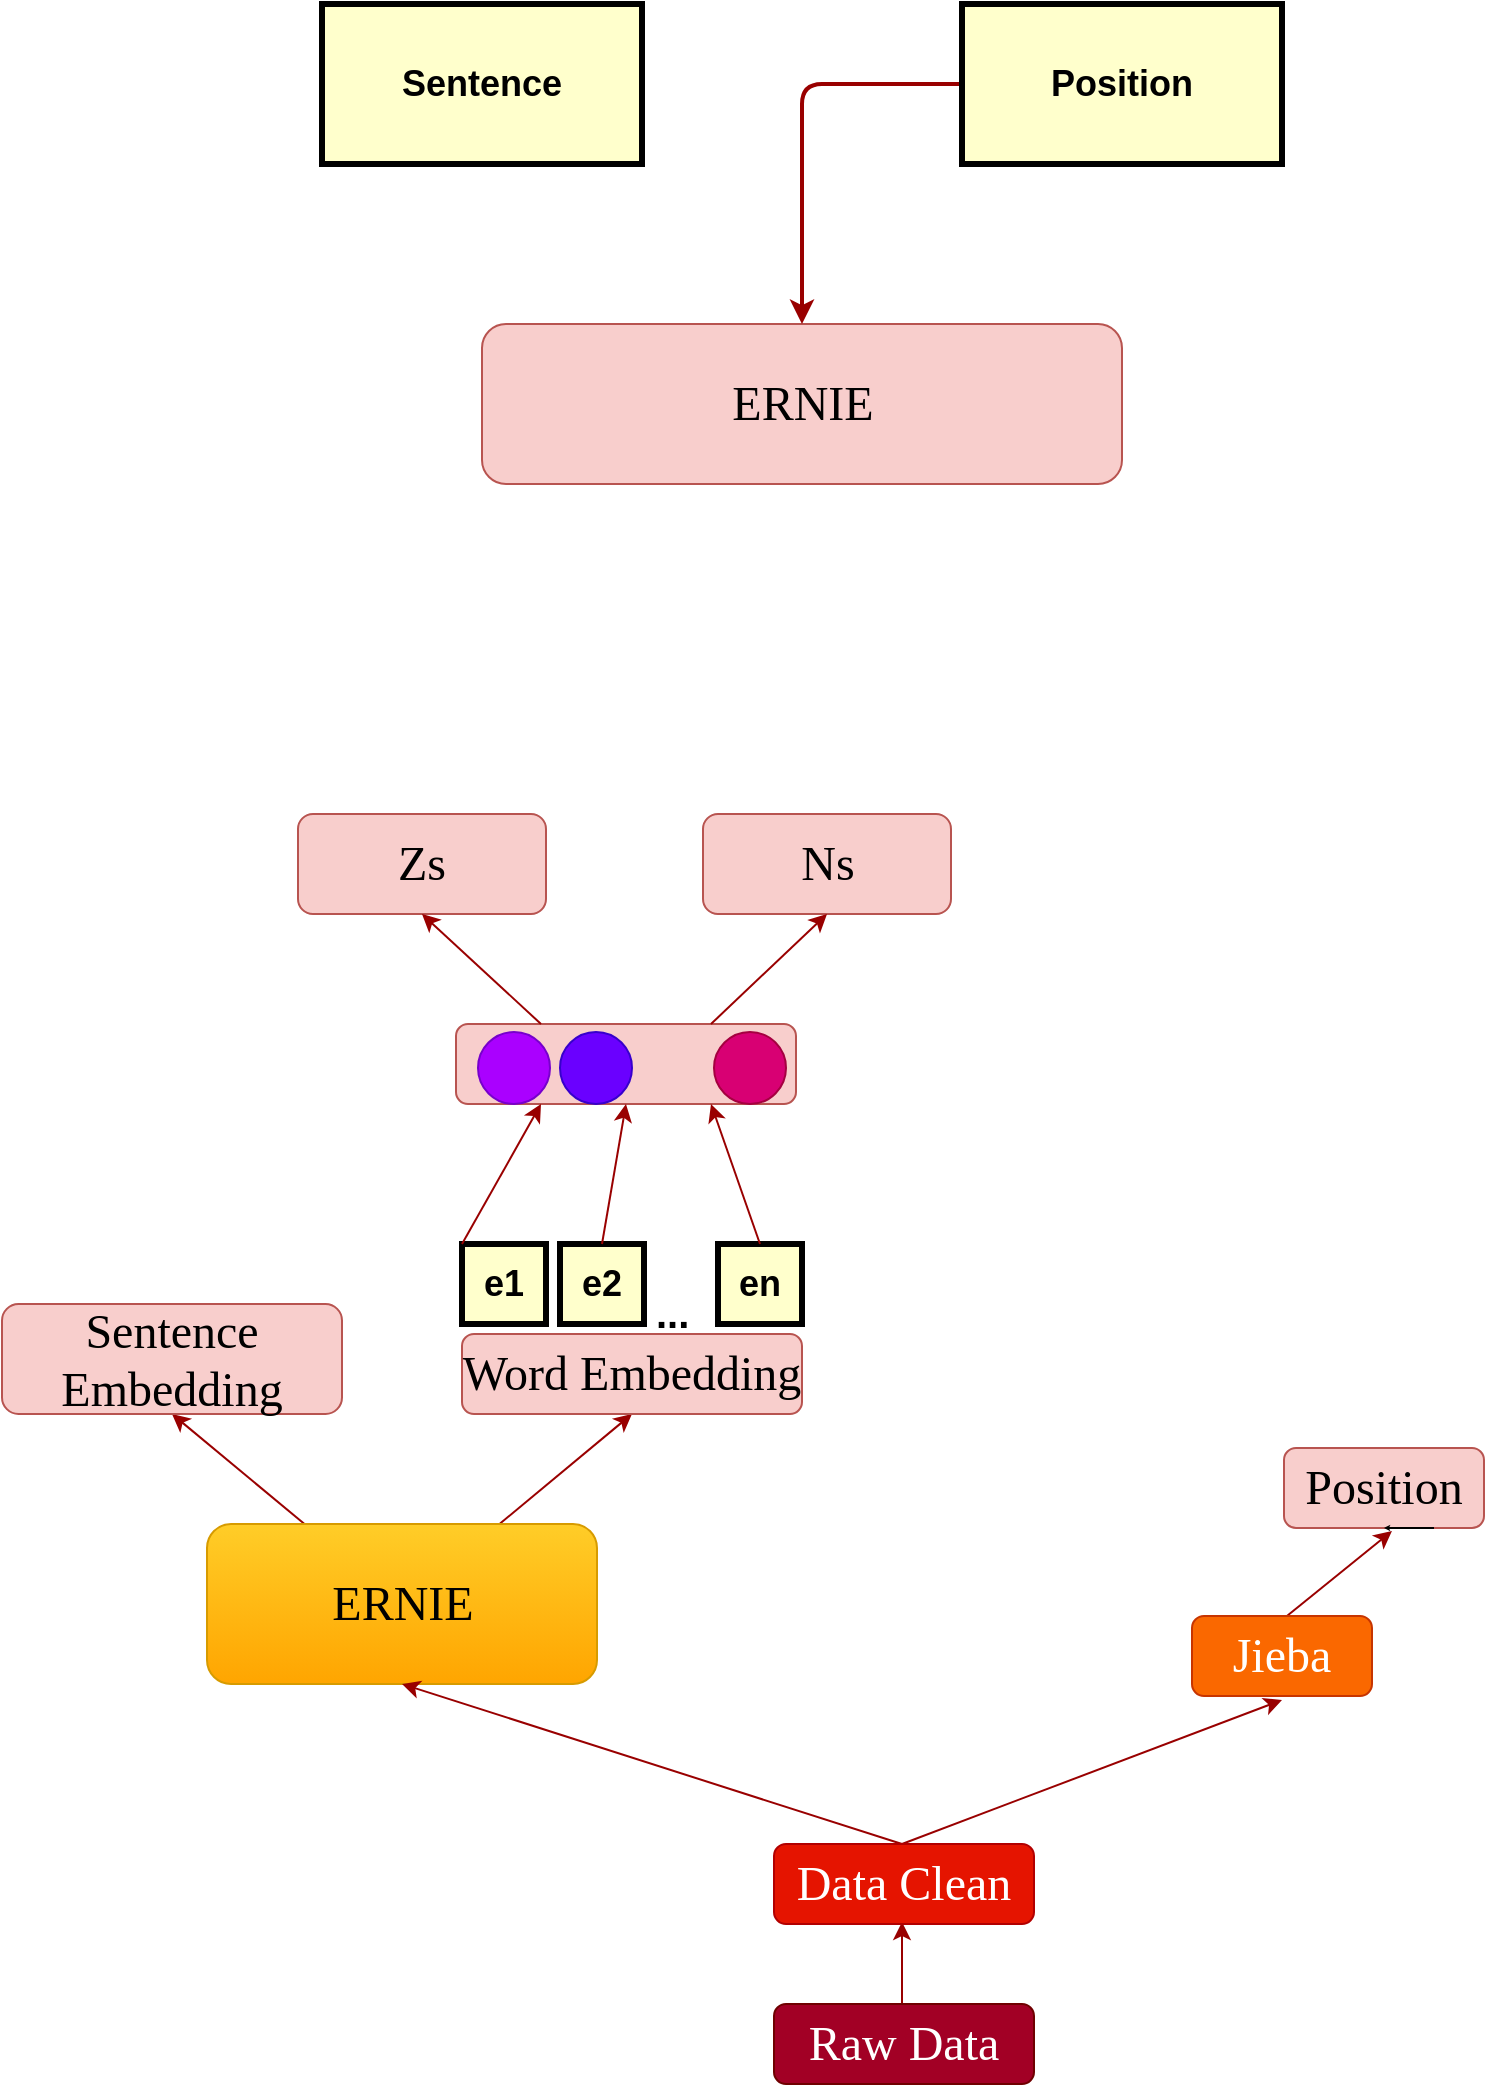 <mxfile version="10.6.7" type="github"><diagram id="mKelaQZ_f1xDO3WNCPtT" name="Page-1"><mxGraphModel dx="986" dy="533" grid="1" gridSize="10" guides="1" tooltips="1" connect="1" arrows="1" fold="1" page="1" pageScale="1" pageWidth="827" pageHeight="1169" math="0" shadow="0"><root><mxCell id="0"/><mxCell id="1" parent="0"/><mxCell id="8qy9TSsMCQEezi4fj3W2-4" value="" style="group;fillColor=#ffffff;" parent="1" vertex="1" connectable="0"><mxGeometry x="240" y="240" width="320" height="80" as="geometry"/></mxCell><mxCell id="8qy9TSsMCQEezi4fj3W2-8" value="" style="group" parent="8qy9TSsMCQEezi4fj3W2-4" vertex="1" connectable="0"><mxGeometry width="320" height="80" as="geometry"/></mxCell><mxCell id="8qy9TSsMCQEezi4fj3W2-9" value="" style="group" parent="8qy9TSsMCQEezi4fj3W2-8" vertex="1" connectable="0"><mxGeometry width="320" height="80" as="geometry"/></mxCell><mxCell id="8qy9TSsMCQEezi4fj3W2-3" value="" style="rounded=1;whiteSpace=wrap;html=1;fontSize=24;fillColor=#f8cecc;strokeColor=#b85450;" parent="8qy9TSsMCQEezi4fj3W2-9" vertex="1"><mxGeometry width="320" height="80" as="geometry"/></mxCell><mxCell id="8qy9TSsMCQEezi4fj3W2-2" value="ERNIE" style="text;html=1;strokeColor=none;fillColor=none;align=center;verticalAlign=middle;whiteSpace=wrap;rounded=0;fontSize=24;fontFamily=Times New Roman;" parent="8qy9TSsMCQEezi4fj3W2-9" vertex="1"><mxGeometry x="141.714" y="30" width="36.571" height="20" as="geometry"/></mxCell><mxCell id="8qy9TSsMCQEezi4fj3W2-11" value="Sentence" style="whiteSpace=wrap;align=center;verticalAlign=middle;fontStyle=1;strokeWidth=3;fillColor=#FFFFCC;fontSize=18;" parent="1" vertex="1"><mxGeometry x="160" y="80" width="160" height="80" as="geometry"/></mxCell><mxCell id="8qy9TSsMCQEezi4fj3W2-12" value="" style="edgeStyle=elbowEdgeStyle;elbow=horizontal;strokeColor=#990000;strokeWidth=2;entryX=0.5;entryY=0;entryDx=0;entryDy=0;" parent="1" target="8qy9TSsMCQEezi4fj3W2-3" edge="1"><mxGeometry width="100" height="100" relative="1" as="geometry"><mxPoint x="480" y="120" as="sourcePoint"/><mxPoint x="560" y="305" as="targetPoint"/><Array as="points"><mxPoint x="400" y="170"/><mxPoint x="440" y="170"/><mxPoint x="460" y="210"/><mxPoint x="490" y="210"/></Array></mxGeometry></mxCell><mxCell id="8qy9TSsMCQEezi4fj3W2-17" value="Position" style="whiteSpace=wrap;align=center;verticalAlign=middle;fontStyle=1;strokeWidth=3;fillColor=#FFFFCC;fontSize=18;" parent="1" vertex="1"><mxGeometry x="480" y="80" width="160" height="80" as="geometry"/></mxCell><mxCell id="8niB97wiTus6pLoR2Rd6-17" style="edgeStyle=orthogonalEdgeStyle;rounded=0;orthogonalLoop=1;jettySize=auto;html=1;entryX=0.5;entryY=1;entryDx=0;entryDy=0;strokeColor=#990000;" parent="1" edge="1"><mxGeometry relative="1" as="geometry"><mxPoint x="450" y="1080" as="sourcePoint"/><mxPoint x="450" y="1039" as="targetPoint"/><Array as="points"><mxPoint x="450" y="1060"/><mxPoint x="450" y="1060"/></Array></mxGeometry></mxCell><mxCell id="8niB97wiTus6pLoR2Rd6-36" value="" style="endArrow=classic;html=1;entryX=0.5;entryY=1;entryDx=0;entryDy=0;strokeColor=#990000;" parent="1" edge="1"><mxGeometry width="50" height="50" relative="1" as="geometry"><mxPoint x="640" y="888" as="sourcePoint"/><mxPoint x="695" y="843.5" as="targetPoint"/></mxGeometry></mxCell><mxCell id="8niB97wiTus6pLoR2Rd6-56" value="" style="endArrow=classic;html=1;strokeColor=#990000;exitX=0.75;exitY=0;exitDx=0;exitDy=0;entryX=0.5;entryY=1;entryDx=0;entryDy=0;" parent="1" edge="1" target="8niB97wiTus6pLoR2Rd6-61" source="do2khKF9bL_NQbl5IWjM-4"><mxGeometry width="50" height="50" relative="1" as="geometry"><mxPoint x="270" y="838" as="sourcePoint"/><mxPoint x="320" y="788" as="targetPoint"/></mxGeometry></mxCell><mxCell id="8niB97wiTus6pLoR2Rd6-57" value="" style="endArrow=classic;html=1;strokeColor=#990000;exitX=0.25;exitY=0;exitDx=0;exitDy=0;entryX=0.5;entryY=1;entryDx=0;entryDy=0;" parent="1" edge="1" target="8niB97wiTus6pLoR2Rd6-62" source="do2khKF9bL_NQbl5IWjM-4"><mxGeometry width="50" height="50" relative="1" as="geometry"><mxPoint x="130" y="838" as="sourcePoint"/><mxPoint x="90" y="788" as="targetPoint"/></mxGeometry></mxCell><mxCell id="8niB97wiTus6pLoR2Rd6-61" value="&lt;font face=&quot;Times New Roman&quot;&gt;Word&amp;nbsp;Embedding&lt;/font&gt;" style="rounded=1;whiteSpace=wrap;html=1;fontSize=24;fillColor=#f8cecc;strokeColor=#b85450;" parent="1" vertex="1"><mxGeometry x="230" y="745" width="170" height="40" as="geometry"/></mxCell><mxCell id="8niB97wiTus6pLoR2Rd6-62" value="&lt;font face=&quot;Times New Roman&quot;&gt;Sentence Embedding&lt;/font&gt;" style="rounded=1;whiteSpace=wrap;html=1;fontSize=24;fillColor=#f8cecc;strokeColor=#b85450;" parent="1" vertex="1"><mxGeometry y="730" width="170" height="55" as="geometry"/></mxCell><mxCell id="do2khKF9bL_NQbl5IWjM-3" value="e1" style="whiteSpace=wrap;align=center;verticalAlign=middle;fontStyle=1;strokeWidth=3;fillColor=#FFFFCC;fontSize=18;" vertex="1" parent="1"><mxGeometry x="230" y="700" width="42" height="40" as="geometry"/></mxCell><mxCell id="do2khKF9bL_NQbl5IWjM-4" value="&lt;font face=&quot;Times New Roman&quot;&gt;ERNIE&lt;/font&gt;" style="rounded=1;whiteSpace=wrap;html=1;fontSize=24;fillColor=#ffcd28;strokeColor=#d79b00;gradientColor=#ffa500;" vertex="1" parent="1"><mxGeometry x="102.5" y="840" width="195" height="80" as="geometry"/></mxCell><mxCell id="do2khKF9bL_NQbl5IWjM-5" value="&lt;font face=&quot;Times New Roman&quot;&gt;Position&lt;/font&gt;" style="rounded=1;whiteSpace=wrap;html=1;fontSize=24;fillColor=#f8cecc;strokeColor=#b85450;" vertex="1" parent="1"><mxGeometry x="641" y="802" width="100" height="40" as="geometry"/></mxCell><mxCell id="do2khKF9bL_NQbl5IWjM-7" style="edgeStyle=orthogonalEdgeStyle;rounded=0;orthogonalLoop=1;jettySize=auto;html=1;exitX=0.75;exitY=1;exitDx=0;exitDy=0;entryX=0.5;entryY=1;entryDx=0;entryDy=0;startSize=0;endSize=0;" edge="1" parent="1" source="do2khKF9bL_NQbl5IWjM-5" target="do2khKF9bL_NQbl5IWjM-5"><mxGeometry relative="1" as="geometry"/></mxCell><mxCell id="do2khKF9bL_NQbl5IWjM-8" value="" style="endArrow=classic;html=1;strokeColor=#990000;entryX=0.5;entryY=1;entryDx=0;entryDy=0;" edge="1" parent="1"><mxGeometry width="50" height="50" relative="1" as="geometry"><mxPoint x="450" y="1000" as="sourcePoint"/><mxPoint x="640" y="928" as="targetPoint"/></mxGeometry></mxCell><mxCell id="do2khKF9bL_NQbl5IWjM-9" value="" style="endArrow=classic;html=1;strokeColor=#990000;entryX=0.5;entryY=1;entryDx=0;entryDy=0;" edge="1" parent="1" target="do2khKF9bL_NQbl5IWjM-4"><mxGeometry width="50" height="50" relative="1" as="geometry"><mxPoint x="450" y="1000" as="sourcePoint"/><mxPoint x="410" y="950" as="targetPoint"/></mxGeometry></mxCell><mxCell id="do2khKF9bL_NQbl5IWjM-10" value="e2" style="whiteSpace=wrap;align=center;verticalAlign=middle;fontStyle=1;strokeWidth=3;fillColor=#FFFFCC;fontSize=18;" vertex="1" parent="1"><mxGeometry x="279" y="700" width="42" height="40" as="geometry"/></mxCell><mxCell id="do2khKF9bL_NQbl5IWjM-11" value="en" style="whiteSpace=wrap;align=center;verticalAlign=middle;fontStyle=1;strokeWidth=3;fillColor=#FFFFCC;fontSize=18;" vertex="1" parent="1"><mxGeometry x="358" y="700" width="42" height="40" as="geometry"/></mxCell><mxCell id="do2khKF9bL_NQbl5IWjM-13" value="&lt;div style=&quot;text-align: center&quot;&gt;&lt;span&gt;&lt;b&gt;&lt;font style=&quot;font-size: 20px&quot;&gt;...&lt;/font&gt;&lt;/b&gt;&lt;/span&gt;&lt;/div&gt;" style="text;html=1;resizable=0;points=[];autosize=1;align=left;verticalAlign=top;spacingTop=-4;" vertex="1" parent="1"><mxGeometry x="325" y="720" width="30" height="20" as="geometry"/></mxCell><mxCell id="do2khKF9bL_NQbl5IWjM-14" value="&lt;font face=&quot;Times New Roman&quot;&gt;Raw Data&lt;/font&gt;" style="rounded=1;whiteSpace=wrap;html=1;fontSize=24;fillColor=#a20025;strokeColor=#6F0000;fontColor=#ffffff;" vertex="1" parent="1"><mxGeometry x="386" y="1080" width="130" height="40" as="geometry"/></mxCell><mxCell id="do2khKF9bL_NQbl5IWjM-15" value="&lt;font face=&quot;Times New Roman&quot;&gt;Data Clean&lt;/font&gt;" style="rounded=1;whiteSpace=wrap;html=1;fontSize=24;fillColor=#e51400;strokeColor=#B20000;fontColor=#ffffff;" vertex="1" parent="1"><mxGeometry x="386" y="1000" width="130" height="40" as="geometry"/></mxCell><mxCell id="do2khKF9bL_NQbl5IWjM-18" value="&lt;font face=&quot;Times New Roman&quot;&gt;Jieba&lt;/font&gt;" style="rounded=1;whiteSpace=wrap;html=1;fontSize=24;fillColor=#fa6800;strokeColor=#C73500;fontColor=#ffffff;" vertex="1" parent="1"><mxGeometry x="595" y="886" width="90" height="40" as="geometry"/></mxCell><mxCell id="do2khKF9bL_NQbl5IWjM-19" value="" style="rounded=1;whiteSpace=wrap;html=1;fontSize=24;fillColor=#f8cecc;strokeColor=#b85450;" vertex="1" parent="1"><mxGeometry x="227" y="590" width="170" height="40" as="geometry"/></mxCell><mxCell id="do2khKF9bL_NQbl5IWjM-20" value="" style="ellipse;whiteSpace=wrap;html=1;aspect=fixed;strokeColor=#7700CC;fillColor=#aa00ff;fontColor=#ffffff;" vertex="1" parent="1"><mxGeometry x="238" y="594" width="36" height="36" as="geometry"/></mxCell><mxCell id="do2khKF9bL_NQbl5IWjM-21" value="" style="ellipse;whiteSpace=wrap;html=1;aspect=fixed;strokeColor=#3700CC;fillColor=#6a00ff;fontColor=#ffffff;" vertex="1" parent="1"><mxGeometry x="279" y="594" width="36" height="36" as="geometry"/></mxCell><mxCell id="do2khKF9bL_NQbl5IWjM-23" value="" style="ellipse;whiteSpace=wrap;html=1;aspect=fixed;strokeColor=#A50040;fillColor=#d80073;fontColor=#ffffff;" vertex="1" parent="1"><mxGeometry x="356" y="594" width="36" height="36" as="geometry"/></mxCell><mxCell id="do2khKF9bL_NQbl5IWjM-24" value="" style="endArrow=classic;html=1;strokeColor=#990000;entryX=0.75;entryY=1;entryDx=0;entryDy=0;exitX=0.5;exitY=0;exitDx=0;exitDy=0;" edge="1" parent="1" source="do2khKF9bL_NQbl5IWjM-11" target="do2khKF9bL_NQbl5IWjM-19"><mxGeometry width="50" height="50" relative="1" as="geometry"><mxPoint x="392" y="700" as="sourcePoint"/><mxPoint x="361" y="630" as="targetPoint"/></mxGeometry></mxCell><mxCell id="do2khKF9bL_NQbl5IWjM-25" value="" style="endArrow=classic;html=1;strokeColor=#990000;exitX=0.5;exitY=0;exitDx=0;exitDy=0;entryX=0.5;entryY=1;entryDx=0;entryDy=0;" edge="1" parent="1" source="do2khKF9bL_NQbl5IWjM-10" target="do2khKF9bL_NQbl5IWjM-19"><mxGeometry width="50" height="50" relative="1" as="geometry"><mxPoint x="295" y="700" as="sourcePoint"/><mxPoint x="310" y="600" as="targetPoint"/></mxGeometry></mxCell><mxCell id="do2khKF9bL_NQbl5IWjM-26" value="" style="endArrow=classic;html=1;strokeColor=#990000;entryX=0.25;entryY=1;entryDx=0;entryDy=0;" edge="1" parent="1" target="do2khKF9bL_NQbl5IWjM-19"><mxGeometry width="50" height="50" relative="1" as="geometry"><mxPoint x="230" y="700" as="sourcePoint"/><mxPoint x="296" y="611" as="targetPoint"/></mxGeometry></mxCell><mxCell id="do2khKF9bL_NQbl5IWjM-27" value="&lt;font face=&quot;Times New Roman&quot;&gt;Zs&lt;/font&gt;" style="rounded=1;whiteSpace=wrap;html=1;fontSize=24;fillColor=#f8cecc;strokeColor=#b85450;" vertex="1" parent="1"><mxGeometry x="148" y="485" width="124" height="50" as="geometry"/></mxCell><mxCell id="do2khKF9bL_NQbl5IWjM-28" value="&lt;font face=&quot;Times New Roman&quot;&gt;Ns&lt;/font&gt;" style="rounded=1;whiteSpace=wrap;html=1;fontSize=24;fillColor=#f8cecc;strokeColor=#b85450;" vertex="1" parent="1"><mxGeometry x="350.5" y="485" width="124" height="50" as="geometry"/></mxCell><mxCell id="do2khKF9bL_NQbl5IWjM-29" value="" style="endArrow=classic;html=1;strokeColor=#990000;entryX=0.5;entryY=1;entryDx=0;entryDy=0;exitX=0.75;exitY=0;exitDx=0;exitDy=0;" edge="1" parent="1" source="do2khKF9bL_NQbl5IWjM-19" target="do2khKF9bL_NQbl5IWjM-28"><mxGeometry width="50" height="50" relative="1" as="geometry"><mxPoint x="340" y="564" as="sourcePoint"/><mxPoint x="390" y="514" as="targetPoint"/></mxGeometry></mxCell><mxCell id="do2khKF9bL_NQbl5IWjM-30" value="" style="endArrow=classic;html=1;strokeColor=#990000;exitX=0.25;exitY=0;exitDx=0;exitDy=0;entryX=0.5;entryY=1;entryDx=0;entryDy=0;" edge="1" parent="1" source="do2khKF9bL_NQbl5IWjM-19" target="do2khKF9bL_NQbl5IWjM-27"><mxGeometry width="50" height="50" relative="1" as="geometry"><mxPoint x="284.147" y="554.441" as="sourcePoint"/><mxPoint x="217.088" y="499.147" as="targetPoint"/></mxGeometry></mxCell></root></mxGraphModel></diagram></mxfile>